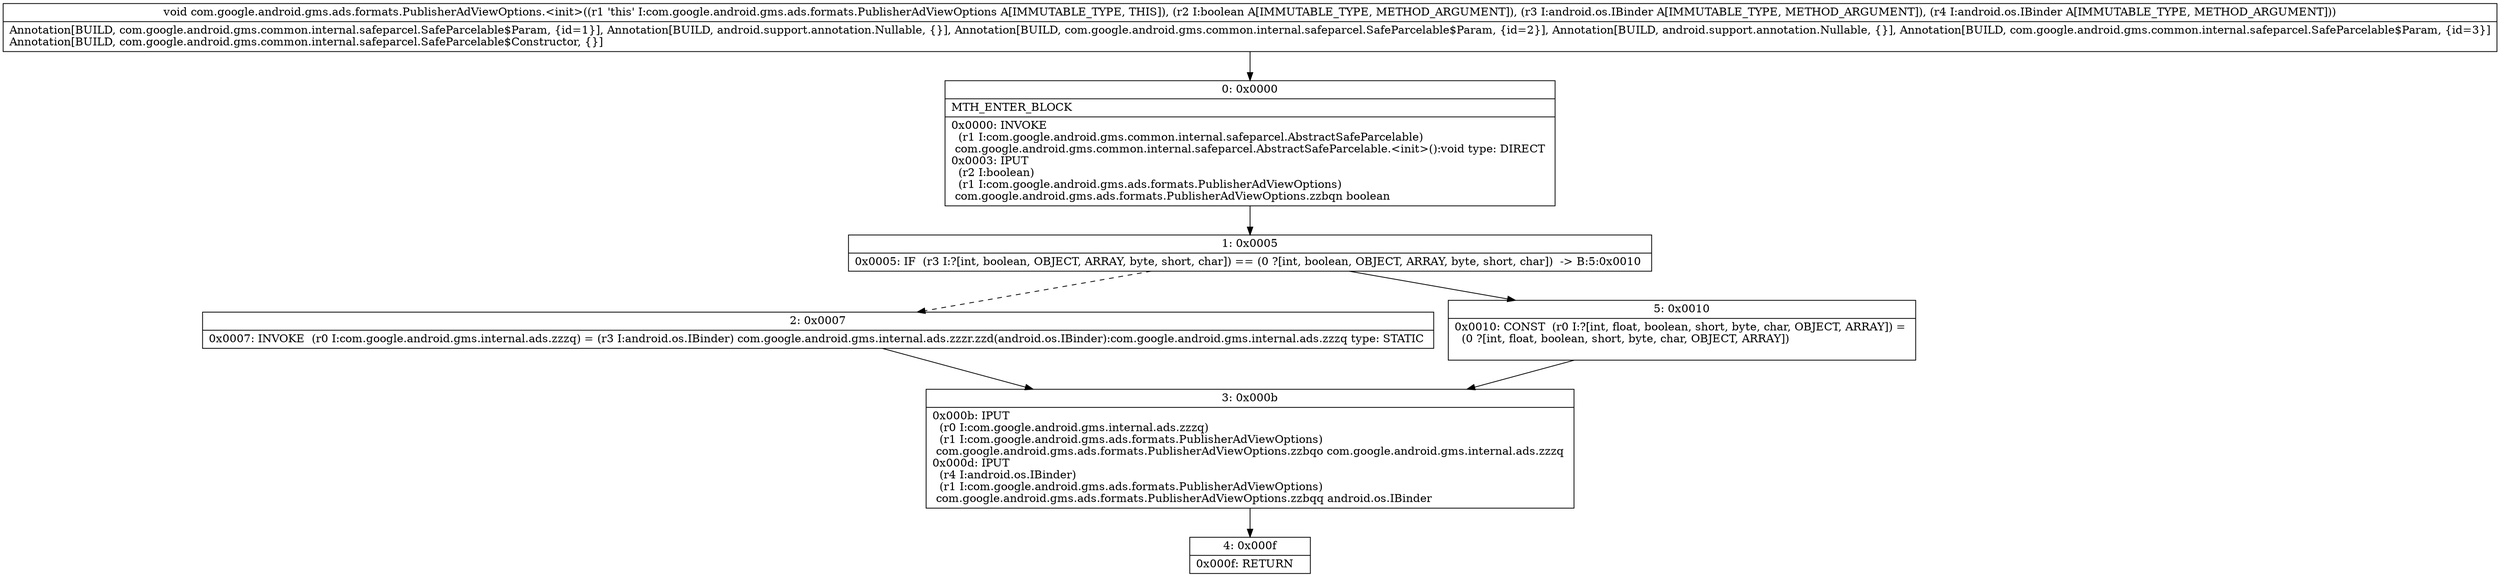 digraph "CFG forcom.google.android.gms.ads.formats.PublisherAdViewOptions.\<init\>(ZLandroid\/os\/IBinder;Landroid\/os\/IBinder;)V" {
Node_0 [shape=record,label="{0\:\ 0x0000|MTH_ENTER_BLOCK\l|0x0000: INVOKE  \l  (r1 I:com.google.android.gms.common.internal.safeparcel.AbstractSafeParcelable)\l com.google.android.gms.common.internal.safeparcel.AbstractSafeParcelable.\<init\>():void type: DIRECT \l0x0003: IPUT  \l  (r2 I:boolean)\l  (r1 I:com.google.android.gms.ads.formats.PublisherAdViewOptions)\l com.google.android.gms.ads.formats.PublisherAdViewOptions.zzbqn boolean \l}"];
Node_1 [shape=record,label="{1\:\ 0x0005|0x0005: IF  (r3 I:?[int, boolean, OBJECT, ARRAY, byte, short, char]) == (0 ?[int, boolean, OBJECT, ARRAY, byte, short, char])  \-\> B:5:0x0010 \l}"];
Node_2 [shape=record,label="{2\:\ 0x0007|0x0007: INVOKE  (r0 I:com.google.android.gms.internal.ads.zzzq) = (r3 I:android.os.IBinder) com.google.android.gms.internal.ads.zzzr.zzd(android.os.IBinder):com.google.android.gms.internal.ads.zzzq type: STATIC \l}"];
Node_3 [shape=record,label="{3\:\ 0x000b|0x000b: IPUT  \l  (r0 I:com.google.android.gms.internal.ads.zzzq)\l  (r1 I:com.google.android.gms.ads.formats.PublisherAdViewOptions)\l com.google.android.gms.ads.formats.PublisherAdViewOptions.zzbqo com.google.android.gms.internal.ads.zzzq \l0x000d: IPUT  \l  (r4 I:android.os.IBinder)\l  (r1 I:com.google.android.gms.ads.formats.PublisherAdViewOptions)\l com.google.android.gms.ads.formats.PublisherAdViewOptions.zzbqq android.os.IBinder \l}"];
Node_4 [shape=record,label="{4\:\ 0x000f|0x000f: RETURN   \l}"];
Node_5 [shape=record,label="{5\:\ 0x0010|0x0010: CONST  (r0 I:?[int, float, boolean, short, byte, char, OBJECT, ARRAY]) = \l  (0 ?[int, float, boolean, short, byte, char, OBJECT, ARRAY])\l \l}"];
MethodNode[shape=record,label="{void com.google.android.gms.ads.formats.PublisherAdViewOptions.\<init\>((r1 'this' I:com.google.android.gms.ads.formats.PublisherAdViewOptions A[IMMUTABLE_TYPE, THIS]), (r2 I:boolean A[IMMUTABLE_TYPE, METHOD_ARGUMENT]), (r3 I:android.os.IBinder A[IMMUTABLE_TYPE, METHOD_ARGUMENT]), (r4 I:android.os.IBinder A[IMMUTABLE_TYPE, METHOD_ARGUMENT]))  | Annotation[BUILD, com.google.android.gms.common.internal.safeparcel.SafeParcelable$Param, \{id=1\}], Annotation[BUILD, android.support.annotation.Nullable, \{\}], Annotation[BUILD, com.google.android.gms.common.internal.safeparcel.SafeParcelable$Param, \{id=2\}], Annotation[BUILD, android.support.annotation.Nullable, \{\}], Annotation[BUILD, com.google.android.gms.common.internal.safeparcel.SafeParcelable$Param, \{id=3\}]\lAnnotation[BUILD, com.google.android.gms.common.internal.safeparcel.SafeParcelable$Constructor, \{\}]\l}"];
MethodNode -> Node_0;
Node_0 -> Node_1;
Node_1 -> Node_2[style=dashed];
Node_1 -> Node_5;
Node_2 -> Node_3;
Node_3 -> Node_4;
Node_5 -> Node_3;
}


